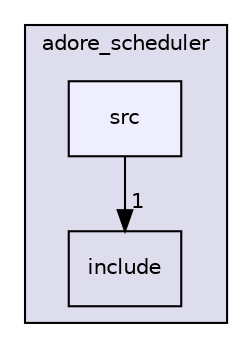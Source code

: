 digraph "/home/fascar/temp/adore/adore_scheduling/adore_scheduler/adore_scheduler/src" {
  compound=true
  node [ fontsize="10", fontname="Helvetica"];
  edge [ labelfontsize="10", labelfontname="Helvetica"];
  subgraph clusterdir_6a92d6056cdc233d90efce1a6db327e9 {
    graph [ bgcolor="#ddddee", pencolor="black", label="adore_scheduler" fontname="Helvetica", fontsize="10", URL="dir_6a92d6056cdc233d90efce1a6db327e9.html"]
  dir_c6b4683568af59f210daaa3321efaa60 [shape=box label="include" URL="dir_c6b4683568af59f210daaa3321efaa60.html"];
  dir_93bf7c53e92b8f1b75c4612b352af820 [shape=box, label="src", style="filled", fillcolor="#eeeeff", pencolor="black", URL="dir_93bf7c53e92b8f1b75c4612b352af820.html"];
  }
  dir_93bf7c53e92b8f1b75c4612b352af820->dir_c6b4683568af59f210daaa3321efaa60 [headlabel="1", labeldistance=1.5 headhref="dir_000021_000020.html"];
}
